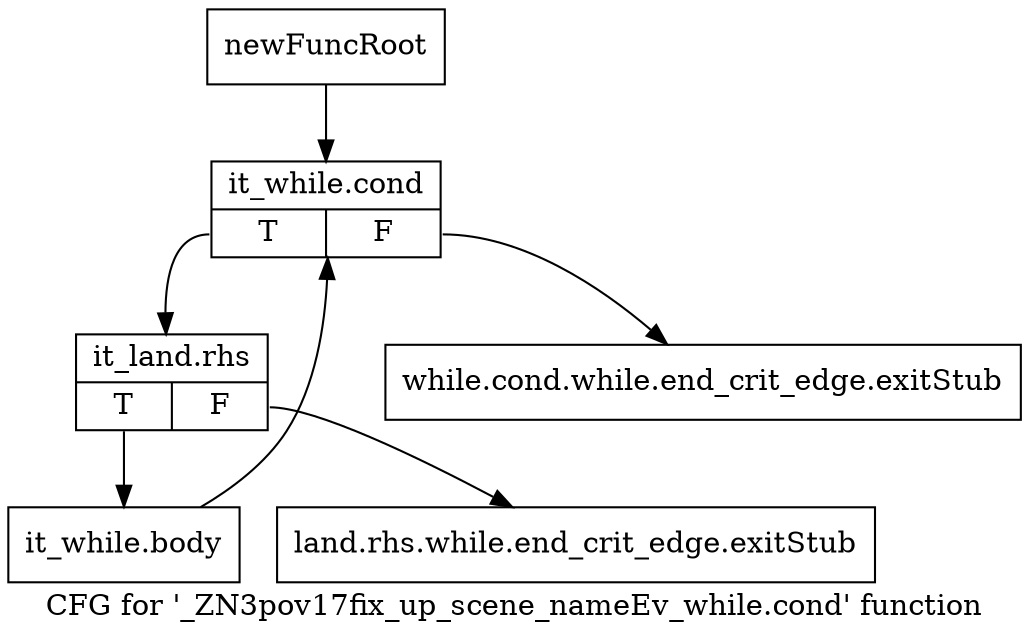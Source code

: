 digraph "CFG for '_ZN3pov17fix_up_scene_nameEv_while.cond' function" {
	label="CFG for '_ZN3pov17fix_up_scene_nameEv_while.cond' function";

	Node0x13c6110 [shape=record,label="{newFuncRoot}"];
	Node0x13c6110 -> Node0x13c6200;
	Node0x13c6160 [shape=record,label="{while.cond.while.end_crit_edge.exitStub}"];
	Node0x13c61b0 [shape=record,label="{land.rhs.while.end_crit_edge.exitStub}"];
	Node0x13c6200 [shape=record,label="{it_while.cond|{<s0>T|<s1>F}}"];
	Node0x13c6200:s0 -> Node0x13c6250;
	Node0x13c6200:s1 -> Node0x13c6160;
	Node0x13c6250 [shape=record,label="{it_land.rhs|{<s0>T|<s1>F}}"];
	Node0x13c6250:s0 -> Node0x13c62a0;
	Node0x13c6250:s1 -> Node0x13c61b0;
	Node0x13c62a0 [shape=record,label="{it_while.body}"];
	Node0x13c62a0 -> Node0x13c6200;
}
